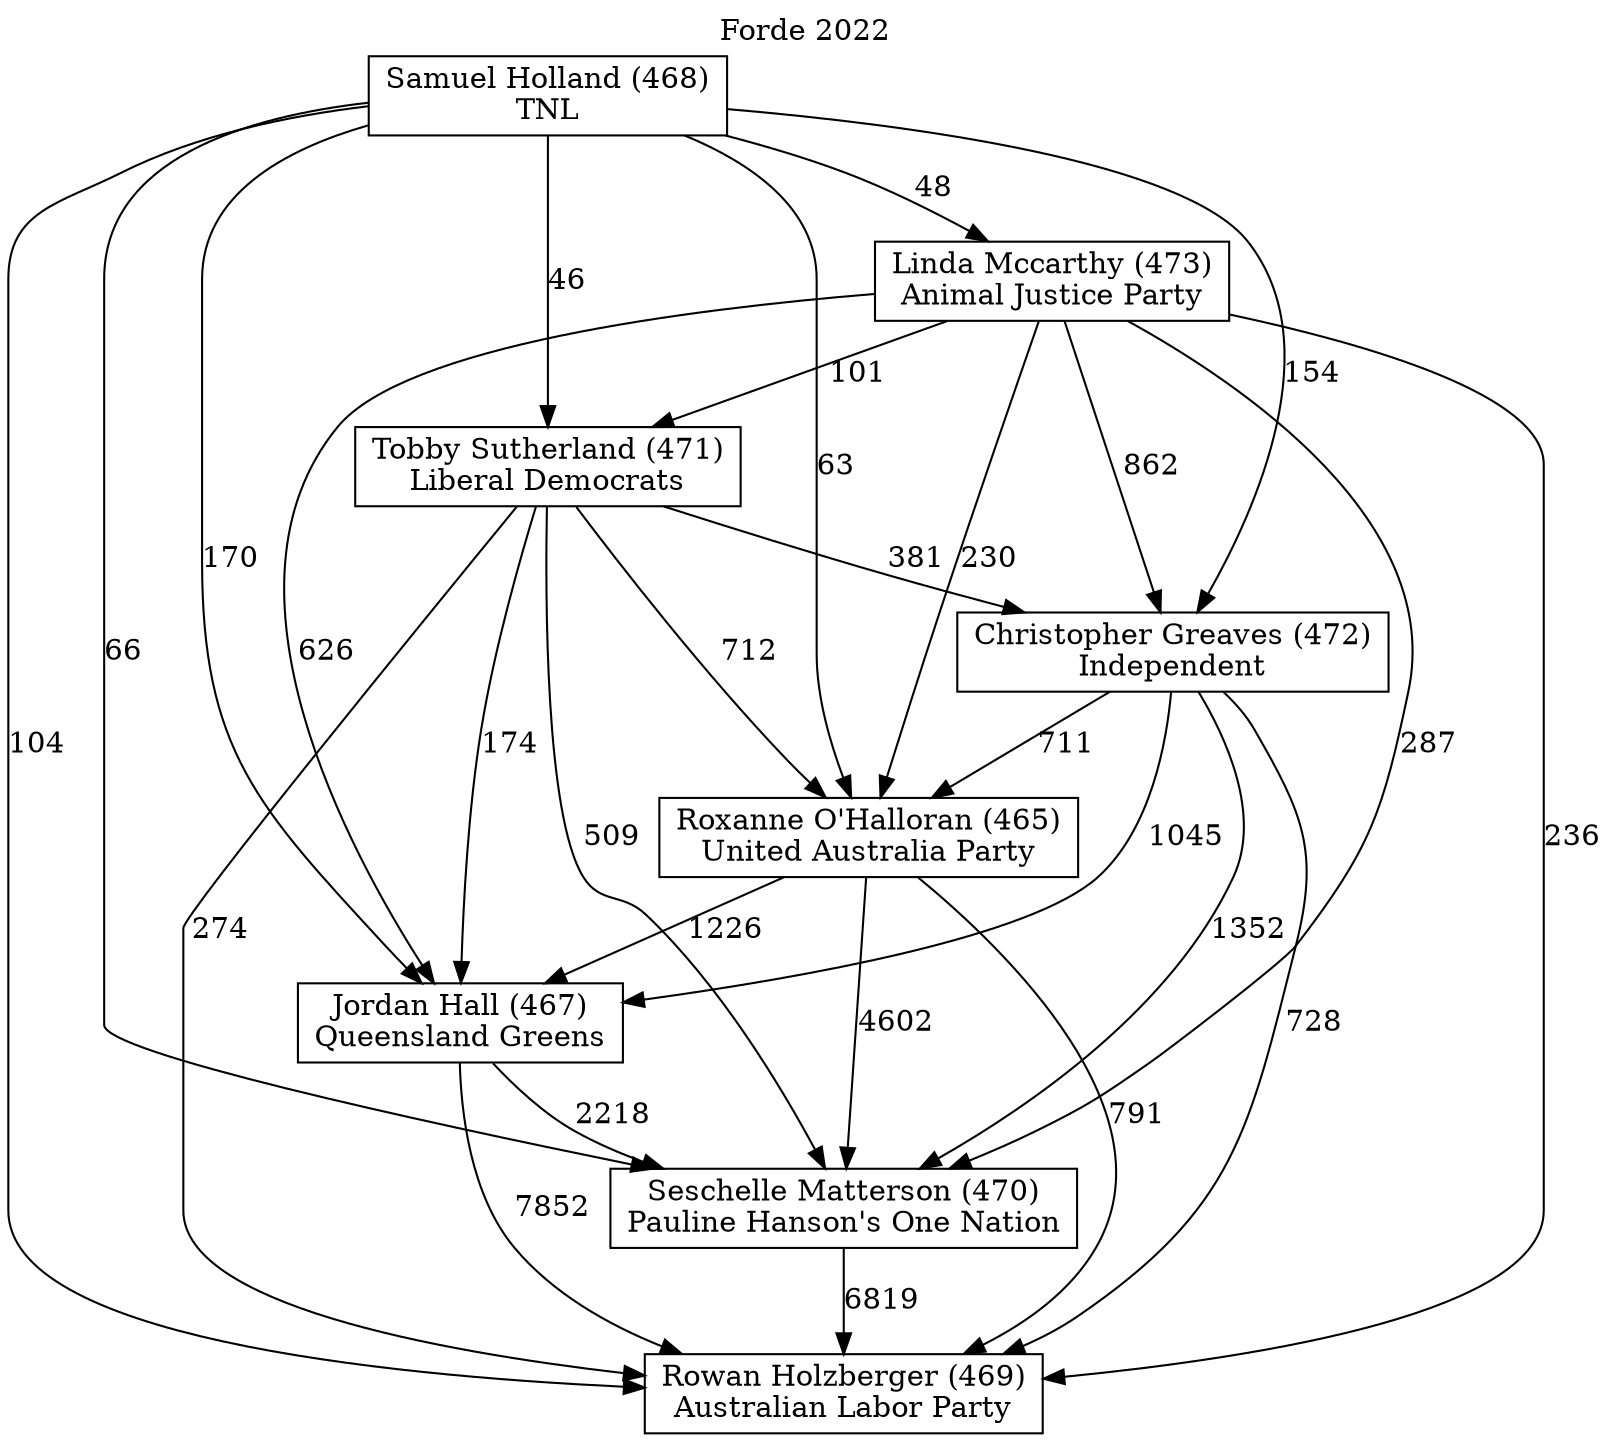 // House preference flow
digraph "Rowan Holzberger (469)_Forde_2022" {
	graph [label="Forde 2022" labelloc=t mclimit=10]
	node [shape=box]
	"Tobby Sutherland (471)" [label="Tobby Sutherland (471)
Liberal Democrats"]
	"Samuel Holland (468)" [label="Samuel Holland (468)
TNL"]
	"Roxanne O'Halloran (465)" [label="Roxanne O'Halloran (465)
United Australia Party"]
	"Jordan Hall (467)" [label="Jordan Hall (467)
Queensland Greens"]
	"Linda Mccarthy (473)" [label="Linda Mccarthy (473)
Animal Justice Party"]
	"Rowan Holzberger (469)" [label="Rowan Holzberger (469)
Australian Labor Party"]
	"Seschelle Matterson (470)" [label="Seschelle Matterson (470)
Pauline Hanson's One Nation"]
	"Christopher Greaves (472)" [label="Christopher Greaves (472)
Independent"]
	"Jordan Hall (467)" -> "Seschelle Matterson (470)" [label=2218]
	"Linda Mccarthy (473)" -> "Seschelle Matterson (470)" [label=287]
	"Christopher Greaves (472)" -> "Roxanne O'Halloran (465)" [label=711]
	"Roxanne O'Halloran (465)" -> "Jordan Hall (467)" [label=1226]
	"Roxanne O'Halloran (465)" -> "Rowan Holzberger (469)" [label=791]
	"Christopher Greaves (472)" -> "Rowan Holzberger (469)" [label=728]
	"Seschelle Matterson (470)" -> "Rowan Holzberger (469)" [label=6819]
	"Tobby Sutherland (471)" -> "Rowan Holzberger (469)" [label=274]
	"Samuel Holland (468)" -> "Jordan Hall (467)" [label=170]
	"Samuel Holland (468)" -> "Rowan Holzberger (469)" [label=104]
	"Linda Mccarthy (473)" -> "Christopher Greaves (472)" [label=862]
	"Christopher Greaves (472)" -> "Seschelle Matterson (470)" [label=1352]
	"Linda Mccarthy (473)" -> "Jordan Hall (467)" [label=626]
	"Tobby Sutherland (471)" -> "Christopher Greaves (472)" [label=381]
	"Samuel Holland (468)" -> "Christopher Greaves (472)" [label=154]
	"Tobby Sutherland (471)" -> "Jordan Hall (467)" [label=174]
	"Samuel Holland (468)" -> "Seschelle Matterson (470)" [label=66]
	"Jordan Hall (467)" -> "Rowan Holzberger (469)" [label=7852]
	"Linda Mccarthy (473)" -> "Rowan Holzberger (469)" [label=236]
	"Tobby Sutherland (471)" -> "Roxanne O'Halloran (465)" [label=712]
	"Roxanne O'Halloran (465)" -> "Seschelle Matterson (470)" [label=4602]
	"Linda Mccarthy (473)" -> "Roxanne O'Halloran (465)" [label=230]
	"Samuel Holland (468)" -> "Linda Mccarthy (473)" [label=48]
	"Samuel Holland (468)" -> "Roxanne O'Halloran (465)" [label=63]
	"Samuel Holland (468)" -> "Tobby Sutherland (471)" [label=46]
	"Christopher Greaves (472)" -> "Jordan Hall (467)" [label=1045]
	"Tobby Sutherland (471)" -> "Seschelle Matterson (470)" [label=509]
	"Linda Mccarthy (473)" -> "Tobby Sutherland (471)" [label=101]
}
